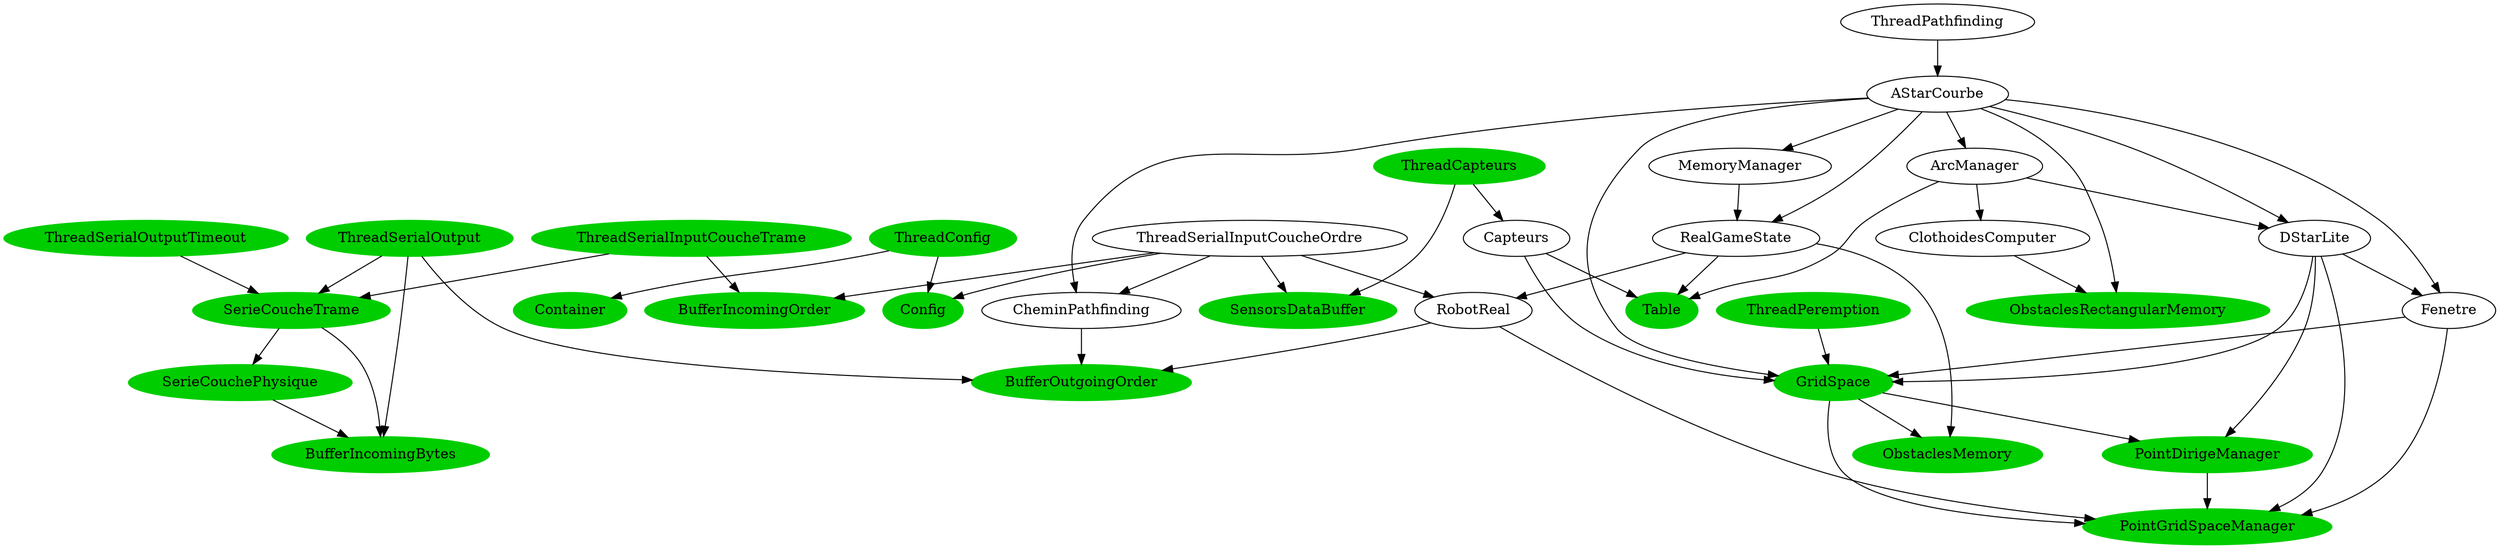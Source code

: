 digraph dependancesJava {
ThreadCapteurs [color=green3, style=filled];
SensorsDataBuffer [color=green3, style=filled];
ThreadCapteurs -> SensorsDataBuffer;
Capteurs;
ThreadCapteurs -> Capteurs;
GridSpace [color=green3, style=filled];
Capteurs -> GridSpace;
ObstaclesMemory [color=green3, style=filled];
GridSpace -> ObstaclesMemory;
PointGridSpaceManager [color=green3, style=filled];
GridSpace -> PointGridSpaceManager;
PointDirigeManager [color=green3, style=filled];
GridSpace -> PointDirigeManager;
PointGridSpaceManager [color=green3, style=filled];
PointDirigeManager -> PointGridSpaceManager;
Table [color=green3, style=filled];
Capteurs -> Table;
ThreadConfig [color=green3, style=filled];
Config [color=green3, style=filled];
ThreadConfig -> Config;
Container [color=green3, style=filled];
ThreadConfig -> Container;
ThreadPathfinding;
AStarCourbe;
ThreadPathfinding -> AStarCourbe;
DStarLite;
AStarCourbe -> DStarLite;
GridSpace [color=green3, style=filled];
DStarLite -> GridSpace;
PointGridSpaceManager [color=green3, style=filled];
DStarLite -> PointGridSpaceManager;
PointDirigeManager [color=green3, style=filled];
DStarLite -> PointDirigeManager;
Fenetre;
DStarLite -> Fenetre;
GridSpace [color=green3, style=filled];
Fenetre -> GridSpace;
PointGridSpaceManager [color=green3, style=filled];
Fenetre -> PointGridSpaceManager;
ArcManager;
AStarCourbe -> ArcManager;
DStarLite;
ArcManager -> DStarLite;
ClothoidesComputer;
ArcManager -> ClothoidesComputer;
ObstaclesRectangularMemory [color=green3, style=filled];
ClothoidesComputer -> ObstaclesRectangularMemory;
Table [color=green3, style=filled];
ArcManager -> Table;
RealGameState;
AStarCourbe -> RealGameState;
RobotReal;
RealGameState -> RobotReal;
BufferOutgoingOrder [color=green3, style=filled];
RobotReal -> BufferOutgoingOrder;
PointGridSpaceManager [color=green3, style=filled];
RobotReal -> PointGridSpaceManager;
ObstaclesMemory [color=green3, style=filled];
RealGameState -> ObstaclesMemory;
Table [color=green3, style=filled];
RealGameState -> Table;
CheminPathfinding;
AStarCourbe -> CheminPathfinding;
BufferOutgoingOrder [color=green3, style=filled];
CheminPathfinding -> BufferOutgoingOrder;
MemoryManager;
AStarCourbe -> MemoryManager;
RealGameState;
MemoryManager -> RealGameState;
GridSpace [color=green3, style=filled];
AStarCourbe -> GridSpace;
ObstaclesRectangularMemory [color=green3, style=filled];
AStarCourbe -> ObstaclesRectangularMemory;
Fenetre;
AStarCourbe -> Fenetre;
ThreadPeremption [color=green3, style=filled];
GridSpace [color=green3, style=filled];
ThreadPeremption -> GridSpace;
ThreadSerialInputCoucheOrdre;
Config [color=green3, style=filled];
ThreadSerialInputCoucheOrdre -> Config;
BufferIncomingOrder [color=green3, style=filled];
ThreadSerialInputCoucheOrdre -> BufferIncomingOrder;
SensorsDataBuffer [color=green3, style=filled];
ThreadSerialInputCoucheOrdre -> SensorsDataBuffer;
RobotReal;
ThreadSerialInputCoucheOrdre -> RobotReal;
CheminPathfinding;
ThreadSerialInputCoucheOrdre -> CheminPathfinding;
ThreadSerialInputCoucheTrame [color=green3, style=filled];
SerieCoucheTrame [color=green3, style=filled];
ThreadSerialInputCoucheTrame -> SerieCoucheTrame;
SerieCouchePhysique [color=green3, style=filled];
SerieCoucheTrame -> SerieCouchePhysique;
BufferIncomingBytes [color=green3, style=filled];
SerieCouchePhysique -> BufferIncomingBytes;
BufferIncomingBytes [color=green3, style=filled];
SerieCoucheTrame -> BufferIncomingBytes;
BufferIncomingOrder [color=green3, style=filled];
ThreadSerialInputCoucheTrame -> BufferIncomingOrder;
ThreadSerialOutput [color=green3, style=filled];
SerieCoucheTrame [color=green3, style=filled];
ThreadSerialOutput -> SerieCoucheTrame;
BufferOutgoingOrder [color=green3, style=filled];
ThreadSerialOutput -> BufferOutgoingOrder;
BufferIncomingBytes [color=green3, style=filled];
ThreadSerialOutput -> BufferIncomingBytes;
ThreadSerialOutputTimeout [color=green3, style=filled];
SerieCoucheTrame [color=green3, style=filled];
ThreadSerialOutputTimeout -> SerieCoucheTrame;
Config [color=green3, style=filled];
Fenetre;
ThreadCapteurs [color=green3, style=filled];
ThreadCapteurs [color=green3, style=filled];
ThreadConfig [color=green3, style=filled];
ThreadConfig [color=green3, style=filled];
ThreadPathfinding;
ThreadPathfinding;
ThreadPeremption [color=green3, style=filled];
ThreadPeremption [color=green3, style=filled];
ThreadSerialInputCoucheOrdre;
ThreadSerialInputCoucheOrdre;
ThreadSerialInputCoucheTrame [color=green3, style=filled];
ThreadSerialInputCoucheTrame [color=green3, style=filled];
ThreadSerialOutput [color=green3, style=filled];
ThreadSerialOutput [color=green3, style=filled];
ThreadSerialOutputTimeout [color=green3, style=filled];
ThreadSerialOutputTimeout [color=green3, style=filled];
}
